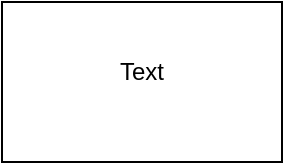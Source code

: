 <mxfile version="15.0.3" type="github">
  <diagram id="iLdBmy0IoaElyywwhQBP" name="Page-1">
    <mxGraphModel dx="782" dy="472" grid="1" gridSize="10" guides="1" tooltips="1" connect="1" arrows="1" fold="1" page="1" pageScale="1" pageWidth="850" pageHeight="1100" math="0" shadow="0">
      <root>
        <mxCell id="0" />
        <mxCell id="1" parent="0" />
        <mxCell id="j91NuS35d-b_vVIaP3_w-1" value="" style="rounded=0;whiteSpace=wrap;html=1;" vertex="1" parent="1">
          <mxGeometry x="320" y="260" width="140" height="80" as="geometry" />
        </mxCell>
        <mxCell id="j91NuS35d-b_vVIaP3_w-2" value="Text" style="text;html=1;strokeColor=none;fillColor=none;align=center;verticalAlign=middle;whiteSpace=wrap;rounded=0;" vertex="1" parent="1">
          <mxGeometry x="370" y="280" width="40" height="30" as="geometry" />
        </mxCell>
      </root>
    </mxGraphModel>
  </diagram>
</mxfile>

